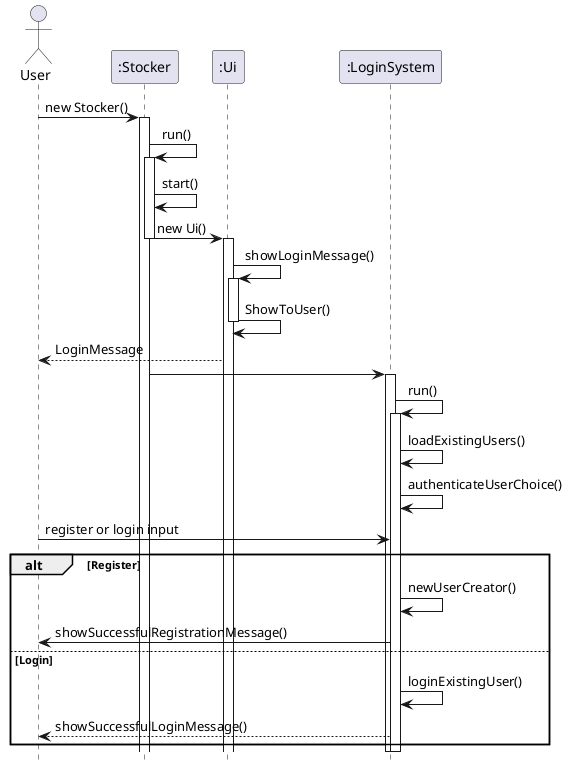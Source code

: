 @startuml
'https://plantuml.com/sequence-diagram

hide footbox
actor User
Participant ":Stocker" as Stocker
Participant ":Ui" as Ui
Participant ":LoginSystem" as LoginSystem


User -> Stocker : new Stocker()
activate Stocker
Stocker -> Stocker : run()
activate Stocker
Stocker -> Stocker :start()
Stocker -> Ui : new Ui()
deactivate Stocker





activate Ui
Ui -> Ui : showLoginMessage()
activate Ui
Ui -> Ui : ShowToUser()
deactivate Ui
Ui --> User : LoginMessage

Stocker -> LoginSystem
activate LoginSystem
LoginSystem -> LoginSystem : run()
activate LoginSystem
LoginSystem -> LoginSystem : loadExistingUsers()
LoginSystem -> LoginSystem: authenticateUserChoice()
User -> LoginSystem : register or login input




alt  Register


LoginSystem -> LoginSystem : newUserCreator()
LoginSystem -> User : showSuccessfulRegistrationMessage()



else Login
LoginSystem ->LoginSystem : loginExistingUser()
LoginSystem --> User: showSuccessfulLoginMessage()

end
deactivate LoginSystem

deactivate LoginSystem






@enduml